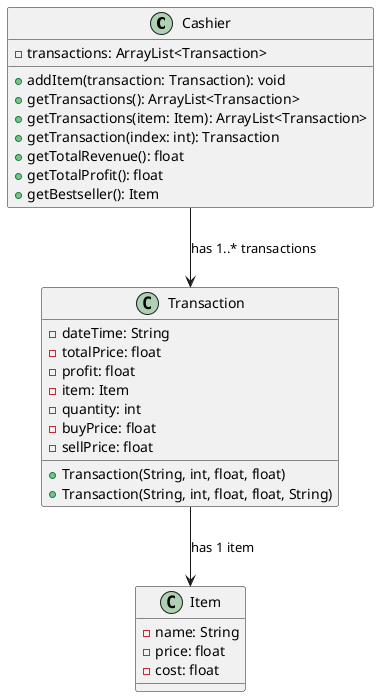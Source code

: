 @startuml

class Cashier {
    - transactions: ArrayList<Transaction>
    + addItem(transaction: Transaction): void
    + getTransactions(): ArrayList<Transaction>
    + getTransactions(item: Item): ArrayList<Transaction>
    + getTransaction(index: int): Transaction
    + getTotalRevenue(): float
    + getTotalProfit(): float
    + getBestseller(): Item
}

class Transaction {
    - dateTime: String
    - totalPrice: float
    - profit: float
    - item: Item
    - quantity: int
    - buyPrice: float
    - sellPrice: float

    + Transaction(String, int, float, float)
    + Transaction(String, int, float, float, String)
}

class Item {
    - name: String
    - price: float
    - cost: float
}

Cashier --> Transaction : has 1..* transactions
Transaction --> Item : has 1 item

@enduml